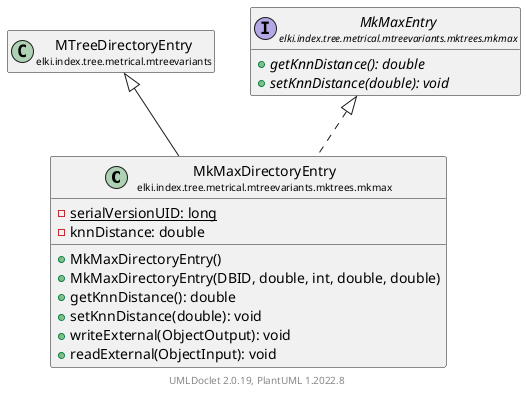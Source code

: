 @startuml
    remove .*\.(Instance|Par|Parameterizer|Factory)$
    set namespaceSeparator none
    hide empty fields
    hide empty methods

    class "<size:14>MkMaxDirectoryEntry\n<size:10>elki.index.tree.metrical.mtreevariants.mktrees.mkmax" as elki.index.tree.metrical.mtreevariants.mktrees.mkmax.MkMaxDirectoryEntry [[MkMaxDirectoryEntry.html]] {
        {static} -serialVersionUID: long
        -knnDistance: double
        +MkMaxDirectoryEntry()
        +MkMaxDirectoryEntry(DBID, double, int, double, double)
        +getKnnDistance(): double
        +setKnnDistance(double): void
        +writeExternal(ObjectOutput): void
        +readExternal(ObjectInput): void
    }

    class "<size:14>MTreeDirectoryEntry\n<size:10>elki.index.tree.metrical.mtreevariants" as elki.index.tree.metrical.mtreevariants.MTreeDirectoryEntry [[../../MTreeDirectoryEntry.html]]
    interface "<size:14>MkMaxEntry\n<size:10>elki.index.tree.metrical.mtreevariants.mktrees.mkmax" as elki.index.tree.metrical.mtreevariants.mktrees.mkmax.MkMaxEntry [[MkMaxEntry.html]] {
        {abstract} +getKnnDistance(): double
        {abstract} +setKnnDistance(double): void
    }

    elki.index.tree.metrical.mtreevariants.MTreeDirectoryEntry <|-- elki.index.tree.metrical.mtreevariants.mktrees.mkmax.MkMaxDirectoryEntry
    elki.index.tree.metrical.mtreevariants.mktrees.mkmax.MkMaxEntry <|.. elki.index.tree.metrical.mtreevariants.mktrees.mkmax.MkMaxDirectoryEntry

    center footer UMLDoclet 2.0.19, PlantUML 1.2022.8
@enduml
